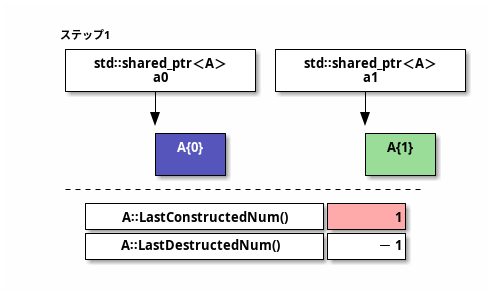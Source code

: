 @startditaa
    ステップ1
    +------------------+ +------------------+
    |std꞉꞉shared_ptr＜A＞| |std꞉꞉shared_ptr＜A＞|
    |        a0        | |        a1        |
    +--------+---------+ +--------+---------+
             |                    |
             V                    v
             +------+             +------+
             | A{0} |             | A{1} |
             | cBLU |             | cGRE |
             +------+             +------+

    -=-----------------------------------
      +-----------------------+-------+
      |A꞉꞉LastConstructedNum()|cPNK  1|
      +-----------------------+-------+
      |A꞉꞉LastDestructedNum() |     -1|
      +-----------------------+-------+
@endditaa

